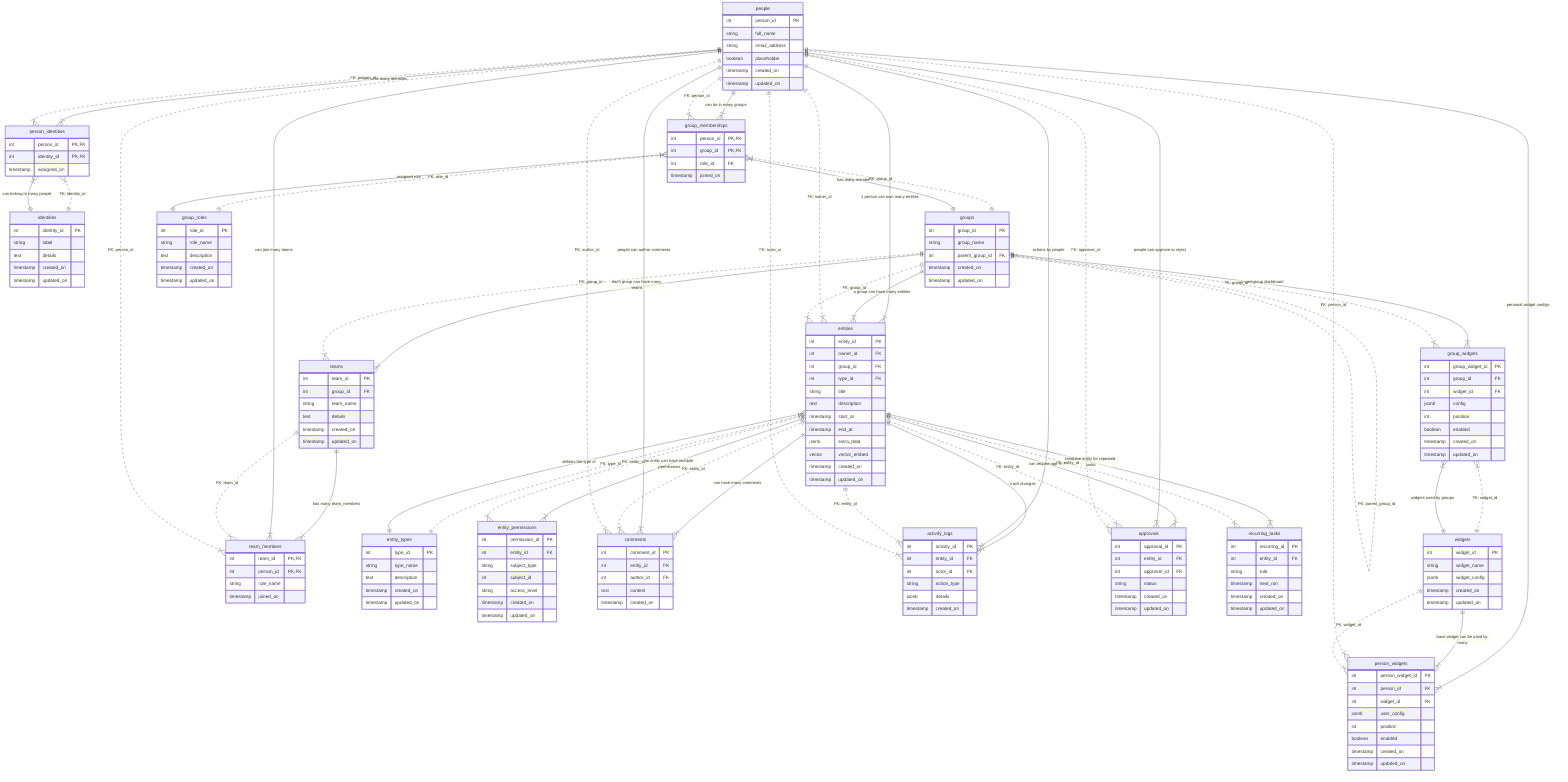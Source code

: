erDiagram

    %% ==========================================
    %% PEOPLE
    %% ==========================================
    people {
        int       person_id PK
        string    full_name
        string    email_address
        boolean   placeholder
        timestamp created_on
        timestamp updated_on
    }

    %% ==========================================
    %% IDENTITIES
    %% ==========================================
    identities {
        int       identity_id PK
        string    label
        text      details
        timestamp created_on
        timestamp updated_on
    }

    %% ==========================================
    %% PERSON_IDENTITIES (Junction Table)
    %% ==========================================
    person_identities {
        int       person_id PK, FK
        int       identity_id PK, FK
        timestamp assigned_on
    }

    %% ==========================================
    %% GROUPS (Now includes parent_group_id for hierarchy)
    %% ==========================================
    groups {
        int       group_id PK
        string    group_name
        int       parent_group_id FK
        timestamp created_on
        timestamp updated_on
    }

    %% ==========================================
    %% GROUP ROLES
    %% ==========================================
    group_roles {
        int       role_id PK
        string    role_name
        text      description
        timestamp created_on
        timestamp updated_on
    }

    %% ==========================================
    %% GROUP MEMBERSHIPS
    %% (Links person <-> group <-> group_role)
    %% ==========================================
    group_memberships {
        int       person_id PK, FK
        int       group_id PK, FK
        int       role_id FK
        timestamp joined_on
    }

    %% ==========================================
    %% TEAMS (Optional sub-group under a group)
    %% ==========================================
    teams {
        int       team_id PK
        int       group_id FK
        string    team_name
        text      details
        timestamp created_on
        timestamp updated_on
    }

    %% ==========================================
    %% TEAM MEMBERS
    %% (Links people to teams, possibly with role_name)
    %% ==========================================
    team_members {
        int       team_id PK, FK
        int       person_id PK, FK
        string    role_name
        timestamp joined_on
    }

    %% ==========================================
    %% ENTITY_TYPES (e.g., Task, Appointment, Note, etc.)
    %% ==========================================
    entity_types {
        int       type_id PK
        string    type_name
        text      description
        timestamp created_on
        timestamp updated_on
    }

    %% ==========================================
    %% ENTITIES
    %% (Unified items: tasks, appointments, notes, etc.)
    %% ==========================================
    entities {
        int       entity_id PK
        int       owner_id FK
        int       group_id FK
        int       type_id FK
        string    title
        text      description
        timestamp start_at
        timestamp end_at
        jsonb     extra_data
        vector    vector_embed
        timestamp created_on
        timestamp updated_on
    }

    %% ==========================================
    %% ENTITY_PERMISSIONS
    %% (Fine-grained sharing)
    %% ==========================================
    entity_permissions {
        int       permission_id PK
        int       entity_id FK
        string    subject_type
        int       subject_id
        string    access_level
        timestamp created_on
        timestamp updated_on
    }

    %% ==========================================
    %% COMMENTS (collaboration on entities)
    %% ==========================================
    comments {
        int       comment_id PK
        int       entity_id FK
        int       author_id FK
        text      content
        timestamp created_on
    }

    %% ==========================================
    %% ACTIVITY_LOGS (audit / change history)
    %% ==========================================
    activity_logs {
        int       activity_id PK
        int       entity_id FK
        int       actor_id FK
        string    action_type
        jsonb     details
        timestamp created_on
    }

    %% ==========================================
    %% APPROVALS (optional multi-step workflows)
    %% ==========================================
    approvals {
        int       approval_id PK
        int       entity_id FK
        int       approver_id FK
        string    status
        timestamp created_on
        timestamp updated_on
    }

    %% ==========================================
    %% RECURRING_TASKS (optional automation)
    %% ==========================================
    recurring_tasks {
        int       recurring_id PK
        int       entity_id FK
        string    rule
        timestamp next_run
        timestamp created_on
        timestamp updated_on
    }

    %% ==========================================
    %% WIDGETS (global definitions)
    %% ==========================================
    widgets {
        int       widget_id PK
        string    widget_name
        jsonb     widget_config
        timestamp created_on
        timestamp updated_on
    }

    %% ==========================================
    %% PERSON_WIDGETS (User/Persona Dashboard Config)
    %% ==========================================
    person_widgets {
        int       person_widget_id PK
        int       person_id FK
        int       widget_id FK
        jsonb     user_config
        int       position
        boolean   enabled
        timestamp created_on
        timestamp updated_on
    }

    %% ==========================================
    %% GROUP_WIDGETS (Shared Dashboards)
    %% ==========================================
    group_widgets {
        int       group_widget_id PK
        int       group_id FK
        int       widget_id FK
        jsonb     config
        int       position
        boolean   enabled
        timestamp created_on
        timestamp updated_on
    }

    %% ==========================================
    %% RELATIONSHIPS
    %% ==========================================

    %% -- 1) people <--> person_identities <--> identities
    people ||--|{ person_identities : "can have many identities"
    identities ||--|{ person_identities : "can belong to many people"
    person_identities }|..|| people : "FK: person_id"
    person_identities }|..|| identities : "FK: identity_id"

    %% -- 2) people <--> group_memberships <--> groups
    people ||--|{ group_memberships : "can be in many groups"
    groups ||--|{ group_memberships : "has many members"
    group_memberships }|..|| people : "FK: person_id"
    group_memberships }|..|| groups : "FK: group_id"

    %% -- 3) group_roles <--> group_memberships
    group_roles ||--|{ group_memberships : "assigned role"
    group_memberships }|..|| group_roles : "FK: role_id"

    %% -- 4) parent_group_id (self-reference)
    groups ||--|| groups : "parent-child hierarchy"
    groups }|..|| groups : "FK: parent_group_id"

    %% -- 5) teams <--> groups
    groups ||--|{ teams : "each group can have many teams"
    teams }|..|| groups : "FK: group_id"

    %% -- 6) team_members <--> teams <--> people
    teams ||--|{ team_members : "has many team_members"
    people ||--|{ team_members : "can join many teams"
    team_members }|..|| teams : "FK: team_id"
    team_members }|..|| people : "FK: person_id"

    %% -- 7) entity_types <--> entities
    entity_types ||--|{ entities : "defines the type of"
    entities }|..|| entity_types : "FK: type_id"

    %% -- 8) people (owner) <--> entities
    people ||--|{ entities : "1 person can own many entities"
    entities }|..|| people : "FK: owner_id"

    %% -- 9) groups <--> entities (optional association)
    groups ||--|{ entities : "a group can have many entities"
    entities }|..|| groups : "FK: group_id"

    %% -- 10) entities <--> entity_permissions
    entities ||--|{ entity_permissions : "an entity can have multiple permissions"
    entity_permissions }|..|| entities : "FK: entity_id"

    %% -- 11) comments <--> entities & people
    entities ||--|{ comments : "can have many comments"
    people ||--|{ comments : "people can author comments"
    comments }|..|| entities : "FK: entity_id"
    comments }|..|| people : "FK: author_id"

    %% -- 12) activity_logs <--> entities & people
    entities ||--|{ activity_logs : "track changes"
    people ||--|{ activity_logs : "actions by people"
    activity_logs }|..|| entities : "FK: entity_id"
    activity_logs }|..|| people : "FK: actor_id"

    %% -- 13) approvals <--> entities & people
    entities ||--|{ approvals : "can require approvals"
    people ||--|{ approvals : "people can approve or reject"
    approvals }|..|| entities : "FK: entity_id"
    approvals }|..|| people : "FK: approver_id"

    %% -- 14) recurring_tasks <--> entities
    entities ||--|{ recurring_tasks : "template entity for repeated tasks"
    recurring_tasks }|..|| entities : "FK: entity_id"

    %% -- 15) widgets <--> person_widgets <--> people
    people ||--|{ person_widgets : "personal widget configs"
    widgets ||--|{ person_widgets : "base widget can be used by many"
    person_widgets }|..|| people : "FK: person_id"
    person_widgets }|..|| widgets : "FK: widget_id"

    %% -- 16) group_widgets <--> widgets <--> groups
    groups ||--|{ group_widgets : "shared group dashboard"
    widgets ||--|{ group_widgets : "widgets used by groups"
    group_widgets }|..|| groups : "FK: group_id"
    group_widgets }|..|| widgets : "FK: widget_id"